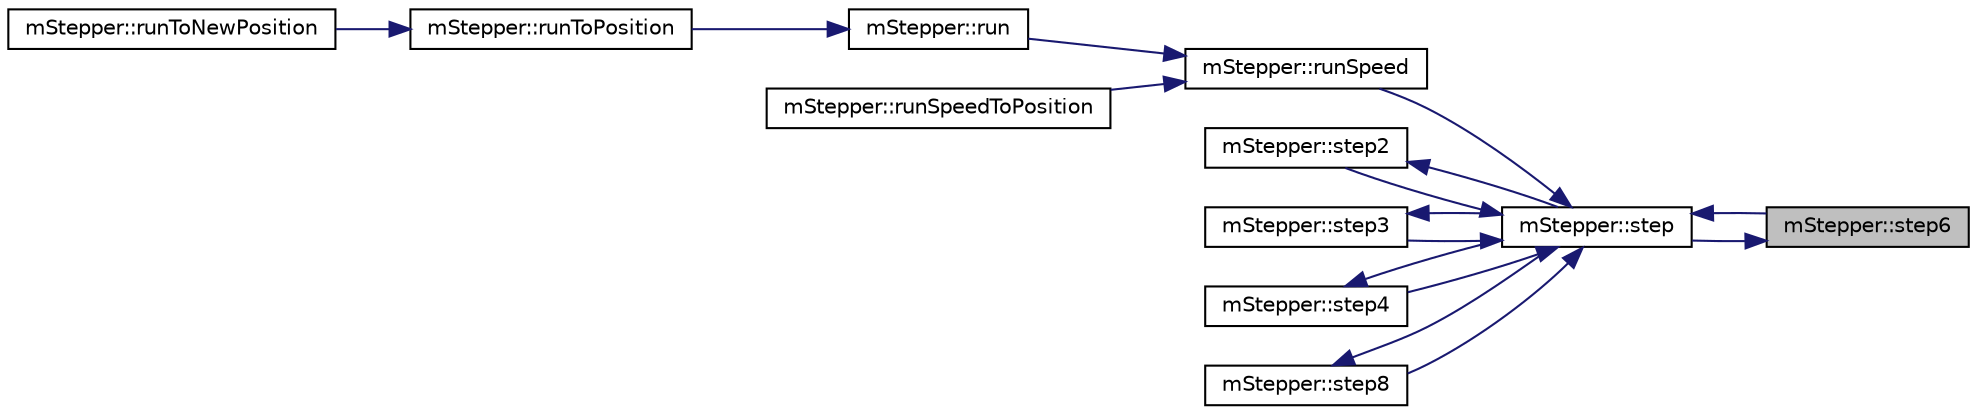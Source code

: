 digraph "mStepper::step6"
{
 // LATEX_PDF_SIZE
  edge [fontname="Helvetica",fontsize="10",labelfontname="Helvetica",labelfontsize="10"];
  node [fontname="Helvetica",fontsize="10",shape=record];
  rankdir="RL";
  Node1 [label="mStepper::step6",height=0.2,width=0.4,color="black", fillcolor="grey75", style="filled", fontcolor="black",tooltip=" "];
  Node1 -> Node2 [dir="back",color="midnightblue",fontsize="10",style="solid",fontname="Helvetica"];
  Node2 [label="mStepper::step",height=0.2,width=0.4,color="black", fillcolor="white", style="filled",URL="$classm_stepper.html#a461bc889477ed986bdecdcb7212db77b",tooltip=" "];
  Node2 -> Node3 [dir="back",color="midnightblue",fontsize="10",style="solid",fontname="Helvetica"];
  Node3 [label="mStepper::runSpeed",height=0.2,width=0.4,color="black", fillcolor="white", style="filled",URL="$classm_stepper.html#ab7b2afbe63275a607b8f38f273aebeba",tooltip=" "];
  Node3 -> Node4 [dir="back",color="midnightblue",fontsize="10",style="solid",fontname="Helvetica"];
  Node4 [label="mStepper::run",height=0.2,width=0.4,color="black", fillcolor="white", style="filled",URL="$classm_stepper.html#ae7f4e6dc95ff43d371cc1b8239330ba6",tooltip=" "];
  Node4 -> Node5 [dir="back",color="midnightblue",fontsize="10",style="solid",fontname="Helvetica"];
  Node5 [label="mStepper::runToPosition",height=0.2,width=0.4,color="black", fillcolor="white", style="filled",URL="$classm_stepper.html#a2f6b5b5aec1787ccd9fc424b49616795",tooltip=" "];
  Node5 -> Node6 [dir="back",color="midnightblue",fontsize="10",style="solid",fontname="Helvetica"];
  Node6 [label="mStepper::runToNewPosition",height=0.2,width=0.4,color="black", fillcolor="white", style="filled",URL="$classm_stepper.html#a351ac829bed63ac100f71cefb2d268f8",tooltip=" "];
  Node3 -> Node7 [dir="back",color="midnightblue",fontsize="10",style="solid",fontname="Helvetica"];
  Node7 [label="mStepper::runSpeedToPosition",height=0.2,width=0.4,color="black", fillcolor="white", style="filled",URL="$classm_stepper.html#a185c942896cc0aa19dbc8f786d776a7e",tooltip=" "];
  Node2 -> Node8 [dir="back",color="midnightblue",fontsize="10",style="solid",fontname="Helvetica"];
  Node8 [label="mStepper::step2",height=0.2,width=0.4,color="black", fillcolor="white", style="filled",URL="$classm_stepper.html#aacde8d8de5b23388da9434c8a20da2a2",tooltip=" "];
  Node8 -> Node2 [dir="back",color="midnightblue",fontsize="10",style="solid",fontname="Helvetica"];
  Node2 -> Node9 [dir="back",color="midnightblue",fontsize="10",style="solid",fontname="Helvetica"];
  Node9 [label="mStepper::step3",height=0.2,width=0.4,color="black", fillcolor="white", style="filled",URL="$classm_stepper.html#aeb61a1d0104a56e602b405b22bcdd908",tooltip=" "];
  Node9 -> Node2 [dir="back",color="midnightblue",fontsize="10",style="solid",fontname="Helvetica"];
  Node2 -> Node10 [dir="back",color="midnightblue",fontsize="10",style="solid",fontname="Helvetica"];
  Node10 [label="mStepper::step4",height=0.2,width=0.4,color="black", fillcolor="white", style="filled",URL="$classm_stepper.html#aab6c731a40ee8a2d4b8d0eb00b950720",tooltip=" "];
  Node10 -> Node2 [dir="back",color="midnightblue",fontsize="10",style="solid",fontname="Helvetica"];
  Node2 -> Node1 [dir="back",color="midnightblue",fontsize="10",style="solid",fontname="Helvetica"];
  Node2 -> Node11 [dir="back",color="midnightblue",fontsize="10",style="solid",fontname="Helvetica"];
  Node11 [label="mStepper::step8",height=0.2,width=0.4,color="black", fillcolor="white", style="filled",URL="$classm_stepper.html#a4f29ded0620097e5b0eda94d2103dfd9",tooltip=" "];
  Node11 -> Node2 [dir="back",color="midnightblue",fontsize="10",style="solid",fontname="Helvetica"];
}
